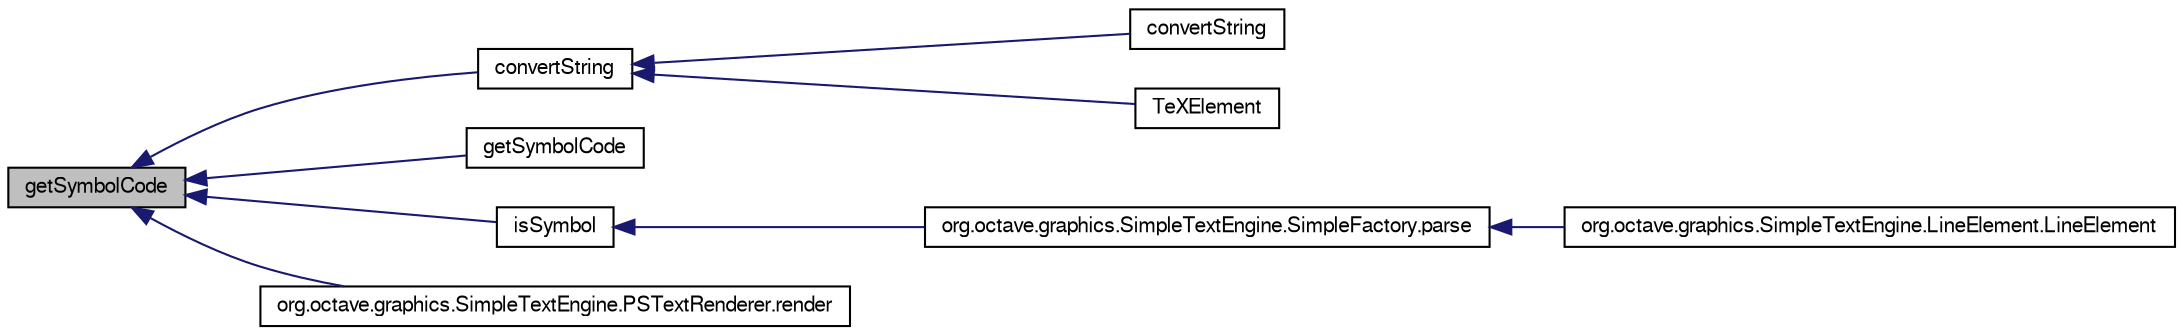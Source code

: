 digraph G
{
  edge [fontname="FreeSans",fontsize="10",labelfontname="FreeSans",labelfontsize="10"];
  node [fontname="FreeSans",fontsize="10",shape=record];
  rankdir="LR";
  Node1 [label="getSymbolCode",height=0.2,width=0.4,color="black", fillcolor="grey75", style="filled" fontcolor="black"];
  Node1 -> Node2 [dir="back",color="midnightblue",fontsize="10",style="solid",fontname="FreeSans"];
  Node2 [label="convertString",height=0.2,width=0.4,color="black", fillcolor="white", style="filled",URL="$classorg_1_1octave_1_1graphics_1_1_simple_text_engine_1_1_te_x_element.html#acca9df3c9cb9a2d514d8d82608604738"];
  Node2 -> Node3 [dir="back",color="midnightblue",fontsize="10",style="solid",fontname="FreeSans"];
  Node3 [label="convertString",height=0.2,width=0.4,color="black", fillcolor="white", style="filled",URL="$classorg_1_1octave_1_1graphics_1_1_simple_text_engine_1_1_te_x_element.html#a1ddfddf73ad80ea9106c837d34928d95"];
  Node2 -> Node4 [dir="back",color="midnightblue",fontsize="10",style="solid",fontname="FreeSans"];
  Node4 [label="TeXElement",height=0.2,width=0.4,color="black", fillcolor="white", style="filled",URL="$classorg_1_1octave_1_1graphics_1_1_simple_text_engine_1_1_te_x_element.html#a59018ae8332b335ba15c1ea0a26208b3"];
  Node1 -> Node5 [dir="back",color="midnightblue",fontsize="10",style="solid",fontname="FreeSans"];
  Node5 [label="getSymbolCode",height=0.2,width=0.4,color="black", fillcolor="white", style="filled",URL="$classorg_1_1octave_1_1graphics_1_1_simple_text_engine_1_1_te_x_element.html#a6e9f96b6fab288f2b04ca7418ade8eac"];
  Node1 -> Node6 [dir="back",color="midnightblue",fontsize="10",style="solid",fontname="FreeSans"];
  Node6 [label="isSymbol",height=0.2,width=0.4,color="black", fillcolor="white", style="filled",URL="$classorg_1_1octave_1_1graphics_1_1_simple_text_engine_1_1_te_x_element.html#ac8a9ec1d0aa59694426c2a00d63c2ef8"];
  Node6 -> Node7 [dir="back",color="midnightblue",fontsize="10",style="solid",fontname="FreeSans"];
  Node7 [label="org.octave.graphics.SimpleTextEngine.SimpleFactory.parse",height=0.2,width=0.4,color="black", fillcolor="white", style="filled",URL="$classorg_1_1octave_1_1graphics_1_1_simple_text_engine_1_1_simple_factory.html#ad7c704b34912678d95c13243cacf9d7f"];
  Node7 -> Node8 [dir="back",color="midnightblue",fontsize="10",style="solid",fontname="FreeSans"];
  Node8 [label="org.octave.graphics.SimpleTextEngine.LineElement.LineElement",height=0.2,width=0.4,color="black", fillcolor="white", style="filled",URL="$classorg_1_1octave_1_1graphics_1_1_simple_text_engine_1_1_line_element.html#a7208925a1ed5df859d5cbc1acafd016d"];
  Node1 -> Node9 [dir="back",color="midnightblue",fontsize="10",style="solid",fontname="FreeSans"];
  Node9 [label="org.octave.graphics.SimpleTextEngine.PSTextRenderer.render",height=0.2,width=0.4,color="black", fillcolor="white", style="filled",URL="$classorg_1_1octave_1_1graphics_1_1_simple_text_engine_1_1_p_s_text_renderer.html#a91c9db377b2c918e6eeee2d4dbbf1df7"];
}
